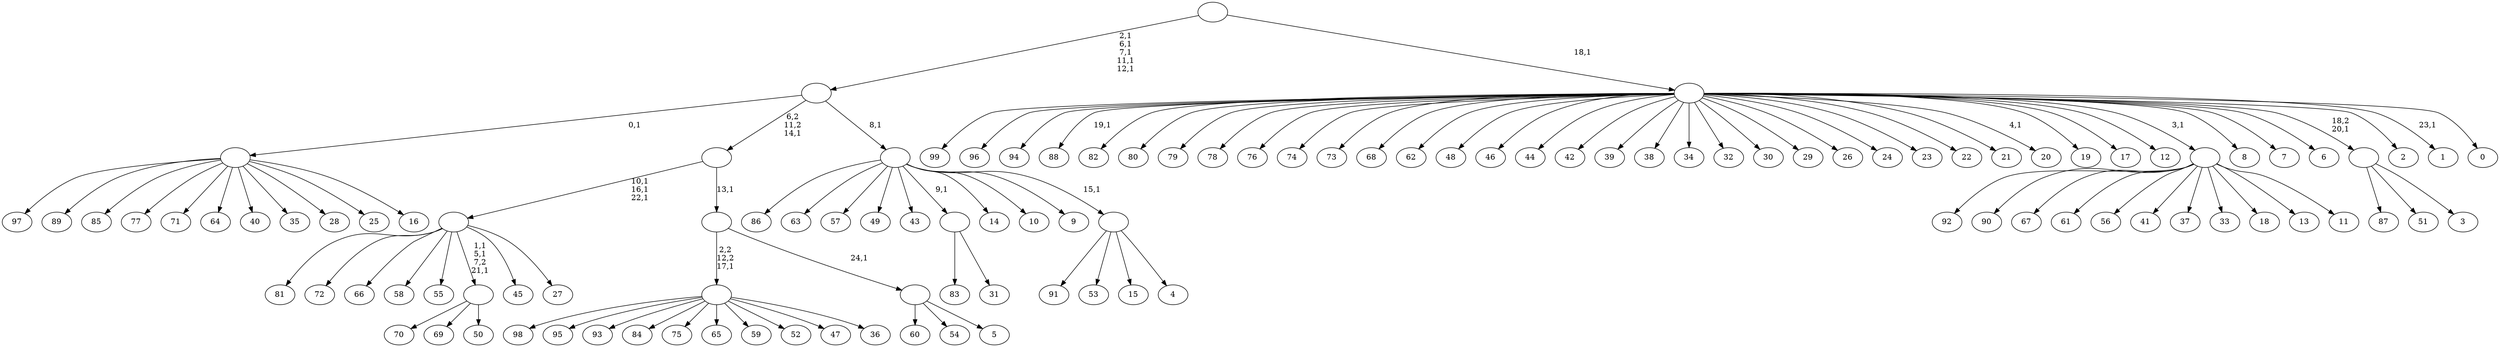 digraph T {
	125 [label="99"]
	124 [label="98"]
	123 [label="97"]
	122 [label="96"]
	121 [label="95"]
	120 [label="94"]
	119 [label="93"]
	118 [label="92"]
	117 [label="91"]
	116 [label="90"]
	115 [label="89"]
	114 [label="88"]
	112 [label="87"]
	111 [label="86"]
	110 [label="85"]
	109 [label="84"]
	108 [label="83"]
	107 [label="82"]
	106 [label="81"]
	105 [label="80"]
	104 [label="79"]
	103 [label="78"]
	102 [label="77"]
	101 [label="76"]
	100 [label="75"]
	99 [label="74"]
	98 [label="73"]
	97 [label="72"]
	96 [label="71"]
	95 [label="70"]
	94 [label="69"]
	93 [label="68"]
	92 [label="67"]
	91 [label="66"]
	90 [label="65"]
	89 [label="64"]
	88 [label="63"]
	87 [label="62"]
	86 [label="61"]
	85 [label="60"]
	84 [label="59"]
	83 [label="58"]
	82 [label="57"]
	81 [label="56"]
	80 [label="55"]
	79 [label="54"]
	78 [label="53"]
	77 [label="52"]
	76 [label="51"]
	75 [label="50"]
	74 [label=""]
	71 [label="49"]
	70 [label="48"]
	69 [label="47"]
	68 [label="46"]
	67 [label="45"]
	66 [label="44"]
	65 [label="43"]
	64 [label="42"]
	63 [label="41"]
	62 [label="40"]
	61 [label="39"]
	60 [label="38"]
	59 [label="37"]
	58 [label="36"]
	57 [label=""]
	56 [label="35"]
	55 [label="34"]
	54 [label="33"]
	53 [label="32"]
	52 [label="31"]
	51 [label=""]
	50 [label="30"]
	49 [label="29"]
	48 [label="28"]
	47 [label="27"]
	46 [label=""]
	43 [label="26"]
	42 [label="25"]
	41 [label="24"]
	40 [label="23"]
	39 [label="22"]
	38 [label="21"]
	37 [label="20"]
	35 [label="19"]
	34 [label="18"]
	33 [label="17"]
	32 [label="16"]
	31 [label=""]
	30 [label="15"]
	29 [label="14"]
	28 [label="13"]
	27 [label="12"]
	26 [label="11"]
	25 [label=""]
	24 [label="10"]
	23 [label="9"]
	22 [label="8"]
	21 [label="7"]
	20 [label="6"]
	19 [label="5"]
	18 [label=""]
	17 [label=""]
	16 [label=""]
	15 [label="4"]
	14 [label=""]
	13 [label=""]
	12 [label=""]
	7 [label="3"]
	6 [label=""]
	5 [label="2"]
	4 [label="1"]
	2 [label="0"]
	1 [label=""]
	0 [label=""]
	74 -> 95 [label=""]
	74 -> 94 [label=""]
	74 -> 75 [label=""]
	57 -> 124 [label=""]
	57 -> 121 [label=""]
	57 -> 119 [label=""]
	57 -> 109 [label=""]
	57 -> 100 [label=""]
	57 -> 90 [label=""]
	57 -> 84 [label=""]
	57 -> 77 [label=""]
	57 -> 69 [label=""]
	57 -> 58 [label=""]
	51 -> 108 [label=""]
	51 -> 52 [label=""]
	46 -> 74 [label="1,1\n5,1\n7,2\n21,1"]
	46 -> 106 [label=""]
	46 -> 97 [label=""]
	46 -> 91 [label=""]
	46 -> 83 [label=""]
	46 -> 80 [label=""]
	46 -> 67 [label=""]
	46 -> 47 [label=""]
	31 -> 123 [label=""]
	31 -> 115 [label=""]
	31 -> 110 [label=""]
	31 -> 102 [label=""]
	31 -> 96 [label=""]
	31 -> 89 [label=""]
	31 -> 62 [label=""]
	31 -> 56 [label=""]
	31 -> 48 [label=""]
	31 -> 42 [label=""]
	31 -> 32 [label=""]
	25 -> 118 [label=""]
	25 -> 116 [label=""]
	25 -> 92 [label=""]
	25 -> 86 [label=""]
	25 -> 81 [label=""]
	25 -> 63 [label=""]
	25 -> 59 [label=""]
	25 -> 54 [label=""]
	25 -> 34 [label=""]
	25 -> 28 [label=""]
	25 -> 26 [label=""]
	18 -> 85 [label=""]
	18 -> 79 [label=""]
	18 -> 19 [label=""]
	17 -> 57 [label="2,2\n12,2\n17,1"]
	17 -> 18 [label="24,1"]
	16 -> 46 [label="10,1\n16,1\n22,1"]
	16 -> 17 [label="13,1"]
	14 -> 117 [label=""]
	14 -> 78 [label=""]
	14 -> 30 [label=""]
	14 -> 15 [label=""]
	13 -> 111 [label=""]
	13 -> 88 [label=""]
	13 -> 82 [label=""]
	13 -> 71 [label=""]
	13 -> 65 [label=""]
	13 -> 51 [label="9,1"]
	13 -> 29 [label=""]
	13 -> 24 [label=""]
	13 -> 23 [label=""]
	13 -> 14 [label="15,1"]
	12 -> 31 [label="0,1"]
	12 -> 16 [label="6,2\n11,2\n14,1"]
	12 -> 13 [label="8,1"]
	6 -> 112 [label=""]
	6 -> 76 [label=""]
	6 -> 7 [label=""]
	1 -> 4 [label="23,1"]
	1 -> 37 [label="4,1"]
	1 -> 114 [label="19,1"]
	1 -> 125 [label=""]
	1 -> 122 [label=""]
	1 -> 120 [label=""]
	1 -> 107 [label=""]
	1 -> 105 [label=""]
	1 -> 104 [label=""]
	1 -> 103 [label=""]
	1 -> 101 [label=""]
	1 -> 99 [label=""]
	1 -> 98 [label=""]
	1 -> 93 [label=""]
	1 -> 87 [label=""]
	1 -> 70 [label=""]
	1 -> 68 [label=""]
	1 -> 66 [label=""]
	1 -> 64 [label=""]
	1 -> 61 [label=""]
	1 -> 60 [label=""]
	1 -> 55 [label=""]
	1 -> 53 [label=""]
	1 -> 50 [label=""]
	1 -> 49 [label=""]
	1 -> 43 [label=""]
	1 -> 41 [label=""]
	1 -> 40 [label=""]
	1 -> 39 [label=""]
	1 -> 38 [label=""]
	1 -> 35 [label=""]
	1 -> 33 [label=""]
	1 -> 27 [label=""]
	1 -> 25 [label="3,1"]
	1 -> 22 [label=""]
	1 -> 21 [label=""]
	1 -> 20 [label=""]
	1 -> 6 [label="18,2\n20,1"]
	1 -> 5 [label=""]
	1 -> 2 [label=""]
	0 -> 12 [label="2,1\n6,1\n7,1\n11,1\n12,1"]
	0 -> 1 [label="18,1"]
}
